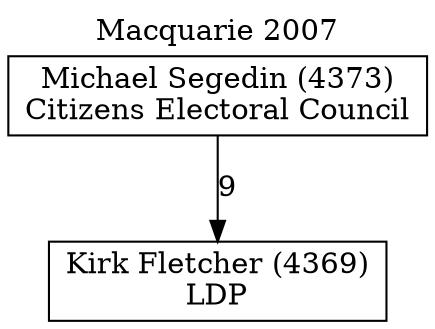 // House preference flow
digraph "Kirk Fletcher (4369)_Macquarie_2007" {
	graph [label="Macquarie 2007" labelloc=t mclimit=10]
	node [shape=box]
	"Kirk Fletcher (4369)" [label="Kirk Fletcher (4369)
LDP"]
	"Michael Segedin (4373)" [label="Michael Segedin (4373)
Citizens Electoral Council"]
	"Michael Segedin (4373)" -> "Kirk Fletcher (4369)" [label=9]
}
